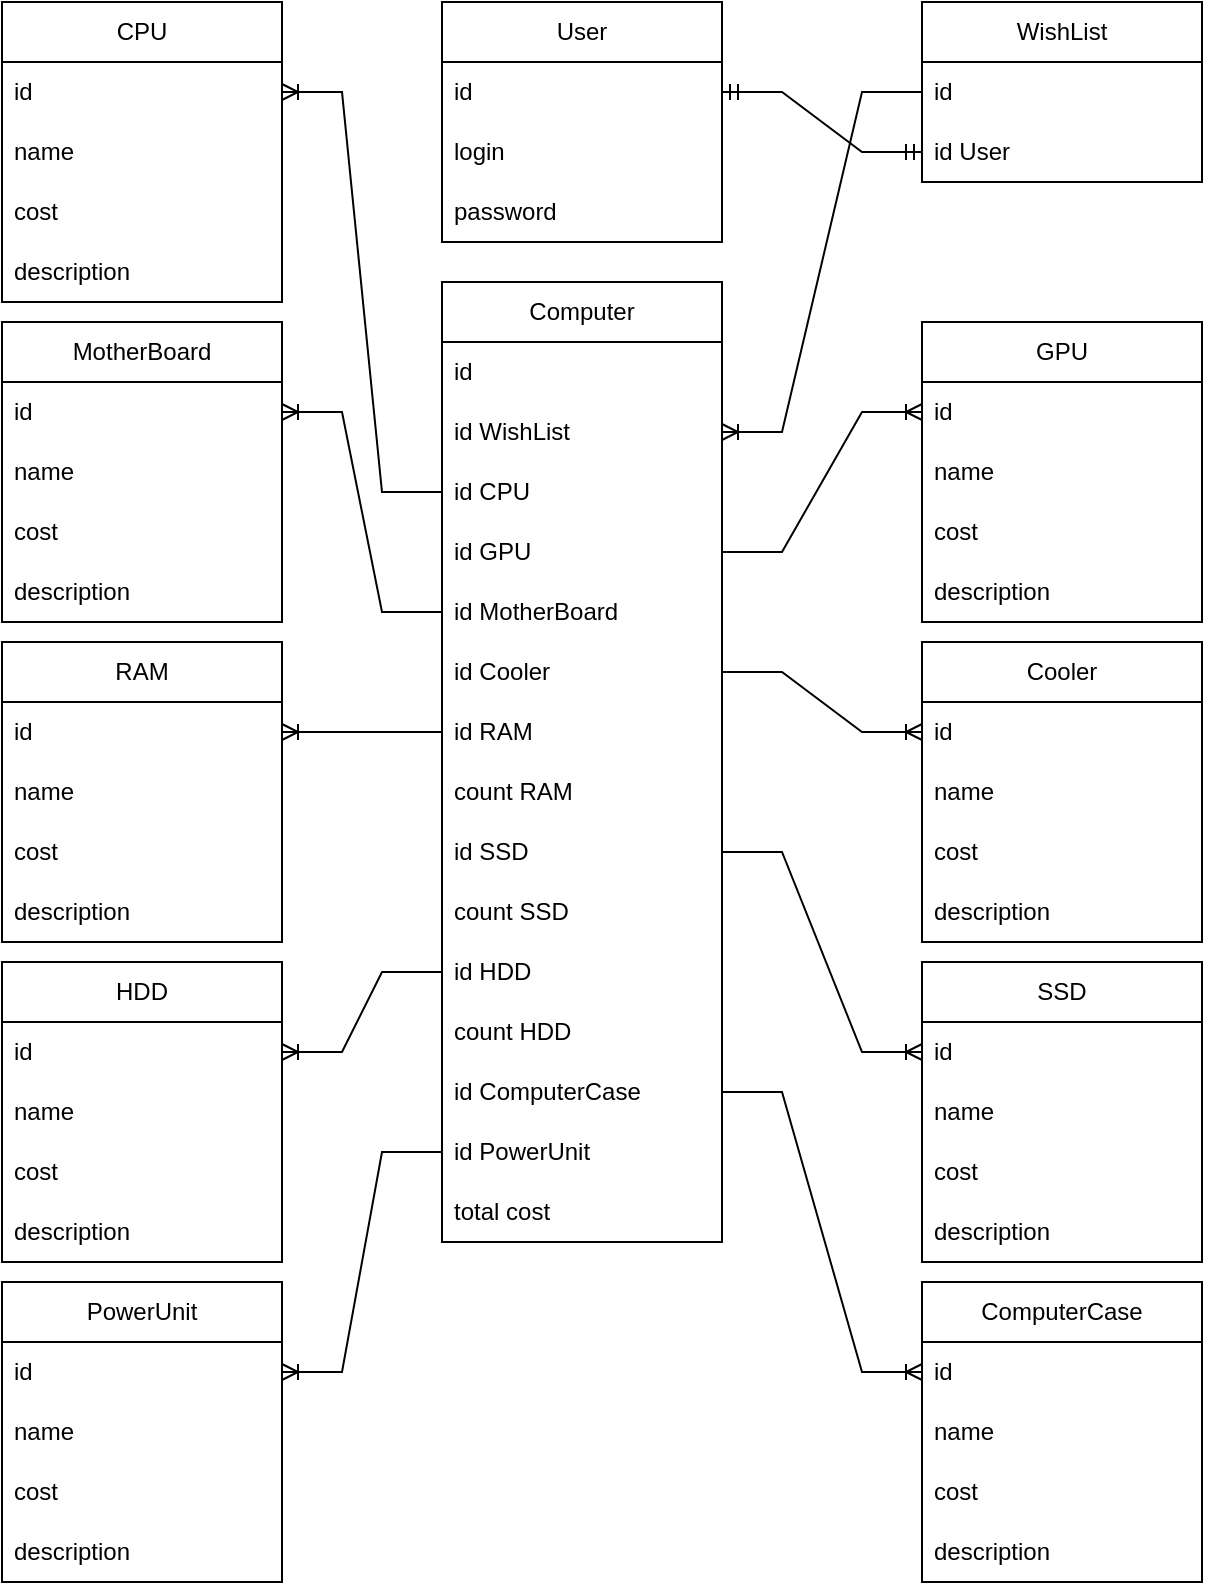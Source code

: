 <mxfile version="24.2.5" type="device">
  <diagram name="Страница — 1" id="-tp5H2FKWaa0_Aq9oZgx">
    <mxGraphModel dx="1807" dy="870" grid="1" gridSize="10" guides="1" tooltips="1" connect="1" arrows="1" fold="1" page="1" pageScale="1" pageWidth="1654" pageHeight="2336" math="0" shadow="0">
      <root>
        <mxCell id="0" />
        <mxCell id="1" parent="0" />
        <mxCell id="7kNbhL2jCv7X5t1eNg-8-2" value="Computer" style="swimlane;fontStyle=0;childLayout=stackLayout;horizontal=1;startSize=30;horizontalStack=0;resizeParent=1;resizeParentMax=0;resizeLast=0;collapsible=1;marginBottom=0;whiteSpace=wrap;html=1;" parent="1" vertex="1">
          <mxGeometry x="550" y="330" width="140" height="480" as="geometry">
            <mxRectangle x="550" y="140" width="90" height="30" as="alternateBounds" />
          </mxGeometry>
        </mxCell>
        <mxCell id="7kNbhL2jCv7X5t1eNg-8-3" value="id" style="text;strokeColor=none;fillColor=none;align=left;verticalAlign=middle;spacingLeft=4;spacingRight=4;overflow=hidden;points=[[0,0.5],[1,0.5]];portConstraint=eastwest;rotatable=0;whiteSpace=wrap;html=1;" parent="7kNbhL2jCv7X5t1eNg-8-2" vertex="1">
          <mxGeometry y="30" width="140" height="30" as="geometry" />
        </mxCell>
        <mxCell id="bo8i3diJs476-VeAIafT-1" value="id WishList" style="text;strokeColor=none;fillColor=none;align=left;verticalAlign=middle;spacingLeft=4;spacingRight=4;overflow=hidden;points=[[0,0.5],[1,0.5]];portConstraint=eastwest;rotatable=0;whiteSpace=wrap;html=1;" vertex="1" parent="7kNbhL2jCv7X5t1eNg-8-2">
          <mxGeometry y="60" width="140" height="30" as="geometry" />
        </mxCell>
        <mxCell id="7kNbhL2jCv7X5t1eNg-8-65" value="id CPU" style="text;strokeColor=none;fillColor=none;align=left;verticalAlign=middle;spacingLeft=4;spacingRight=4;overflow=hidden;points=[[0,0.5],[1,0.5]];portConstraint=eastwest;rotatable=0;whiteSpace=wrap;html=1;" parent="7kNbhL2jCv7X5t1eNg-8-2" vertex="1">
          <mxGeometry y="90" width="140" height="30" as="geometry" />
        </mxCell>
        <mxCell id="7kNbhL2jCv7X5t1eNg-8-4" value="id GPU" style="text;strokeColor=none;fillColor=none;align=left;verticalAlign=middle;spacingLeft=4;spacingRight=4;overflow=hidden;points=[[0,0.5],[1,0.5]];portConstraint=eastwest;rotatable=0;whiteSpace=wrap;html=1;" parent="7kNbhL2jCv7X5t1eNg-8-2" vertex="1">
          <mxGeometry y="120" width="140" height="30" as="geometry" />
        </mxCell>
        <mxCell id="7kNbhL2jCv7X5t1eNg-8-5" value="id MotherBoard" style="text;strokeColor=none;fillColor=none;align=left;verticalAlign=middle;spacingLeft=4;spacingRight=4;overflow=hidden;points=[[0,0.5],[1,0.5]];portConstraint=eastwest;rotatable=0;whiteSpace=wrap;html=1;" parent="7kNbhL2jCv7X5t1eNg-8-2" vertex="1">
          <mxGeometry y="150" width="140" height="30" as="geometry" />
        </mxCell>
        <mxCell id="7kNbhL2jCv7X5t1eNg-8-55" value="id Cooler" style="text;strokeColor=none;fillColor=none;align=left;verticalAlign=middle;spacingLeft=4;spacingRight=4;overflow=hidden;points=[[0,0.5],[1,0.5]];portConstraint=eastwest;rotatable=0;whiteSpace=wrap;html=1;" parent="7kNbhL2jCv7X5t1eNg-8-2" vertex="1">
          <mxGeometry y="180" width="140" height="30" as="geometry" />
        </mxCell>
        <mxCell id="7kNbhL2jCv7X5t1eNg-8-56" value="id RAM" style="text;strokeColor=none;fillColor=none;align=left;verticalAlign=middle;spacingLeft=4;spacingRight=4;overflow=hidden;points=[[0,0.5],[1,0.5]];portConstraint=eastwest;rotatable=0;whiteSpace=wrap;html=1;" parent="7kNbhL2jCv7X5t1eNg-8-2" vertex="1">
          <mxGeometry y="210" width="140" height="30" as="geometry" />
        </mxCell>
        <mxCell id="7kNbhL2jCv7X5t1eNg-8-79" value="count RAM" style="text;strokeColor=none;fillColor=none;align=left;verticalAlign=middle;spacingLeft=4;spacingRight=4;overflow=hidden;points=[[0,0.5],[1,0.5]];portConstraint=eastwest;rotatable=0;whiteSpace=wrap;html=1;" parent="7kNbhL2jCv7X5t1eNg-8-2" vertex="1">
          <mxGeometry y="240" width="140" height="30" as="geometry" />
        </mxCell>
        <mxCell id="7kNbhL2jCv7X5t1eNg-8-57" value="id SSD" style="text;strokeColor=none;fillColor=none;align=left;verticalAlign=middle;spacingLeft=4;spacingRight=4;overflow=hidden;points=[[0,0.5],[1,0.5]];portConstraint=eastwest;rotatable=0;whiteSpace=wrap;html=1;" parent="7kNbhL2jCv7X5t1eNg-8-2" vertex="1">
          <mxGeometry y="270" width="140" height="30" as="geometry" />
        </mxCell>
        <mxCell id="7kNbhL2jCv7X5t1eNg-8-80" value="count SSD" style="text;strokeColor=none;fillColor=none;align=left;verticalAlign=middle;spacingLeft=4;spacingRight=4;overflow=hidden;points=[[0,0.5],[1,0.5]];portConstraint=eastwest;rotatable=0;whiteSpace=wrap;html=1;" parent="7kNbhL2jCv7X5t1eNg-8-2" vertex="1">
          <mxGeometry y="300" width="140" height="30" as="geometry" />
        </mxCell>
        <mxCell id="7kNbhL2jCv7X5t1eNg-8-58" value="id HDD" style="text;strokeColor=none;fillColor=none;align=left;verticalAlign=middle;spacingLeft=4;spacingRight=4;overflow=hidden;points=[[0,0.5],[1,0.5]];portConstraint=eastwest;rotatable=0;whiteSpace=wrap;html=1;" parent="7kNbhL2jCv7X5t1eNg-8-2" vertex="1">
          <mxGeometry y="330" width="140" height="30" as="geometry" />
        </mxCell>
        <mxCell id="7kNbhL2jCv7X5t1eNg-8-81" value="count HDD" style="text;strokeColor=none;fillColor=none;align=left;verticalAlign=middle;spacingLeft=4;spacingRight=4;overflow=hidden;points=[[0,0.5],[1,0.5]];portConstraint=eastwest;rotatable=0;whiteSpace=wrap;html=1;" parent="7kNbhL2jCv7X5t1eNg-8-2" vertex="1">
          <mxGeometry y="360" width="140" height="30" as="geometry" />
        </mxCell>
        <mxCell id="7kNbhL2jCv7X5t1eNg-8-59" value="id ComputerCase" style="text;strokeColor=none;fillColor=none;align=left;verticalAlign=middle;spacingLeft=4;spacingRight=4;overflow=hidden;points=[[0,0.5],[1,0.5]];portConstraint=eastwest;rotatable=0;whiteSpace=wrap;html=1;" parent="7kNbhL2jCv7X5t1eNg-8-2" vertex="1">
          <mxGeometry y="390" width="140" height="30" as="geometry" />
        </mxCell>
        <mxCell id="7kNbhL2jCv7X5t1eNg-8-60" value="id PowerUnit" style="text;strokeColor=none;fillColor=none;align=left;verticalAlign=middle;spacingLeft=4;spacingRight=4;overflow=hidden;points=[[0,0.5],[1,0.5]];portConstraint=eastwest;rotatable=0;whiteSpace=wrap;html=1;" parent="7kNbhL2jCv7X5t1eNg-8-2" vertex="1">
          <mxGeometry y="420" width="140" height="30" as="geometry" />
        </mxCell>
        <mxCell id="7kNbhL2jCv7X5t1eNg-8-61" value="total cost" style="text;strokeColor=none;fillColor=none;align=left;verticalAlign=middle;spacingLeft=4;spacingRight=4;overflow=hidden;points=[[0,0.5],[1,0.5]];portConstraint=eastwest;rotatable=0;whiteSpace=wrap;html=1;" parent="7kNbhL2jCv7X5t1eNg-8-2" vertex="1">
          <mxGeometry y="450" width="140" height="30" as="geometry" />
        </mxCell>
        <mxCell id="7kNbhL2jCv7X5t1eNg-8-6" value="CPU" style="swimlane;fontStyle=0;childLayout=stackLayout;horizontal=1;startSize=30;horizontalStack=0;resizeParent=1;resizeParentMax=0;resizeLast=0;collapsible=1;marginBottom=0;whiteSpace=wrap;html=1;" parent="1" vertex="1">
          <mxGeometry x="330" y="190" width="140" height="150" as="geometry" />
        </mxCell>
        <mxCell id="7kNbhL2jCv7X5t1eNg-8-7" value="id" style="text;strokeColor=none;fillColor=none;align=left;verticalAlign=middle;spacingLeft=4;spacingRight=4;overflow=hidden;points=[[0,0.5],[1,0.5]];portConstraint=eastwest;rotatable=0;whiteSpace=wrap;html=1;" parent="7kNbhL2jCv7X5t1eNg-8-6" vertex="1">
          <mxGeometry y="30" width="140" height="30" as="geometry" />
        </mxCell>
        <mxCell id="7kNbhL2jCv7X5t1eNg-8-8" value="name" style="text;strokeColor=none;fillColor=none;align=left;verticalAlign=middle;spacingLeft=4;spacingRight=4;overflow=hidden;points=[[0,0.5],[1,0.5]];portConstraint=eastwest;rotatable=0;whiteSpace=wrap;html=1;" parent="7kNbhL2jCv7X5t1eNg-8-6" vertex="1">
          <mxGeometry y="60" width="140" height="30" as="geometry" />
        </mxCell>
        <mxCell id="7kNbhL2jCv7X5t1eNg-8-9" value="cost" style="text;strokeColor=none;fillColor=none;align=left;verticalAlign=middle;spacingLeft=4;spacingRight=4;overflow=hidden;points=[[0,0.5],[1,0.5]];portConstraint=eastwest;rotatable=0;whiteSpace=wrap;html=1;" parent="7kNbhL2jCv7X5t1eNg-8-6" vertex="1">
          <mxGeometry y="90" width="140" height="30" as="geometry" />
        </mxCell>
        <mxCell id="7kNbhL2jCv7X5t1eNg-8-82" value="description" style="text;strokeColor=none;fillColor=none;align=left;verticalAlign=middle;spacingLeft=4;spacingRight=4;overflow=hidden;points=[[0,0.5],[1,0.5]];portConstraint=eastwest;rotatable=0;whiteSpace=wrap;html=1;" parent="7kNbhL2jCv7X5t1eNg-8-6" vertex="1">
          <mxGeometry y="120" width="140" height="30" as="geometry" />
        </mxCell>
        <mxCell id="7kNbhL2jCv7X5t1eNg-8-10" value="GPU" style="swimlane;fontStyle=0;childLayout=stackLayout;horizontal=1;startSize=30;horizontalStack=0;resizeParent=1;resizeParentMax=0;resizeLast=0;collapsible=1;marginBottom=0;whiteSpace=wrap;html=1;" parent="1" vertex="1">
          <mxGeometry x="790" y="350" width="140" height="150" as="geometry" />
        </mxCell>
        <mxCell id="7kNbhL2jCv7X5t1eNg-8-11" value="id" style="text;strokeColor=none;fillColor=none;align=left;verticalAlign=middle;spacingLeft=4;spacingRight=4;overflow=hidden;points=[[0,0.5],[1,0.5]];portConstraint=eastwest;rotatable=0;whiteSpace=wrap;html=1;" parent="7kNbhL2jCv7X5t1eNg-8-10" vertex="1">
          <mxGeometry y="30" width="140" height="30" as="geometry" />
        </mxCell>
        <mxCell id="7kNbhL2jCv7X5t1eNg-8-12" value="name" style="text;strokeColor=none;fillColor=none;align=left;verticalAlign=middle;spacingLeft=4;spacingRight=4;overflow=hidden;points=[[0,0.5],[1,0.5]];portConstraint=eastwest;rotatable=0;whiteSpace=wrap;html=1;" parent="7kNbhL2jCv7X5t1eNg-8-10" vertex="1">
          <mxGeometry y="60" width="140" height="30" as="geometry" />
        </mxCell>
        <mxCell id="7kNbhL2jCv7X5t1eNg-8-13" value="cost" style="text;strokeColor=none;fillColor=none;align=left;verticalAlign=middle;spacingLeft=4;spacingRight=4;overflow=hidden;points=[[0,0.5],[1,0.5]];portConstraint=eastwest;rotatable=0;whiteSpace=wrap;html=1;" parent="7kNbhL2jCv7X5t1eNg-8-10" vertex="1">
          <mxGeometry y="90" width="140" height="30" as="geometry" />
        </mxCell>
        <mxCell id="7kNbhL2jCv7X5t1eNg-8-94" value="description" style="text;strokeColor=none;fillColor=none;align=left;verticalAlign=middle;spacingLeft=4;spacingRight=4;overflow=hidden;points=[[0,0.5],[1,0.5]];portConstraint=eastwest;rotatable=0;whiteSpace=wrap;html=1;" parent="7kNbhL2jCv7X5t1eNg-8-10" vertex="1">
          <mxGeometry y="120" width="140" height="30" as="geometry" />
        </mxCell>
        <mxCell id="7kNbhL2jCv7X5t1eNg-8-14" value="MotherBoard" style="swimlane;fontStyle=0;childLayout=stackLayout;horizontal=1;startSize=30;horizontalStack=0;resizeParent=1;resizeParentMax=0;resizeLast=0;collapsible=1;marginBottom=0;whiteSpace=wrap;html=1;" parent="1" vertex="1">
          <mxGeometry x="330" y="350" width="140" height="150" as="geometry" />
        </mxCell>
        <mxCell id="7kNbhL2jCv7X5t1eNg-8-15" value="id" style="text;strokeColor=none;fillColor=none;align=left;verticalAlign=middle;spacingLeft=4;spacingRight=4;overflow=hidden;points=[[0,0.5],[1,0.5]];portConstraint=eastwest;rotatable=0;whiteSpace=wrap;html=1;" parent="7kNbhL2jCv7X5t1eNg-8-14" vertex="1">
          <mxGeometry y="30" width="140" height="30" as="geometry" />
        </mxCell>
        <mxCell id="7kNbhL2jCv7X5t1eNg-8-16" value="name" style="text;strokeColor=none;fillColor=none;align=left;verticalAlign=middle;spacingLeft=4;spacingRight=4;overflow=hidden;points=[[0,0.5],[1,0.5]];portConstraint=eastwest;rotatable=0;whiteSpace=wrap;html=1;" parent="7kNbhL2jCv7X5t1eNg-8-14" vertex="1">
          <mxGeometry y="60" width="140" height="30" as="geometry" />
        </mxCell>
        <mxCell id="7kNbhL2jCv7X5t1eNg-8-17" value="cost" style="text;strokeColor=none;fillColor=none;align=left;verticalAlign=middle;spacingLeft=4;spacingRight=4;overflow=hidden;points=[[0,0.5],[1,0.5]];portConstraint=eastwest;rotatable=0;whiteSpace=wrap;html=1;" parent="7kNbhL2jCv7X5t1eNg-8-14" vertex="1">
          <mxGeometry y="90" width="140" height="30" as="geometry" />
        </mxCell>
        <mxCell id="7kNbhL2jCv7X5t1eNg-8-83" value="description" style="text;strokeColor=none;fillColor=none;align=left;verticalAlign=middle;spacingLeft=4;spacingRight=4;overflow=hidden;points=[[0,0.5],[1,0.5]];portConstraint=eastwest;rotatable=0;whiteSpace=wrap;html=1;" parent="7kNbhL2jCv7X5t1eNg-8-14" vertex="1">
          <mxGeometry y="120" width="140" height="30" as="geometry" />
        </mxCell>
        <mxCell id="7kNbhL2jCv7X5t1eNg-8-18" value="Cooler" style="swimlane;fontStyle=0;childLayout=stackLayout;horizontal=1;startSize=30;horizontalStack=0;resizeParent=1;resizeParentMax=0;resizeLast=0;collapsible=1;marginBottom=0;whiteSpace=wrap;html=1;" parent="1" vertex="1">
          <mxGeometry x="790" y="510" width="140" height="150" as="geometry" />
        </mxCell>
        <mxCell id="7kNbhL2jCv7X5t1eNg-8-19" value="id" style="text;strokeColor=none;fillColor=none;align=left;verticalAlign=middle;spacingLeft=4;spacingRight=4;overflow=hidden;points=[[0,0.5],[1,0.5]];portConstraint=eastwest;rotatable=0;whiteSpace=wrap;html=1;" parent="7kNbhL2jCv7X5t1eNg-8-18" vertex="1">
          <mxGeometry y="30" width="140" height="30" as="geometry" />
        </mxCell>
        <mxCell id="7kNbhL2jCv7X5t1eNg-8-20" value="name" style="text;strokeColor=none;fillColor=none;align=left;verticalAlign=middle;spacingLeft=4;spacingRight=4;overflow=hidden;points=[[0,0.5],[1,0.5]];portConstraint=eastwest;rotatable=0;whiteSpace=wrap;html=1;" parent="7kNbhL2jCv7X5t1eNg-8-18" vertex="1">
          <mxGeometry y="60" width="140" height="30" as="geometry" />
        </mxCell>
        <mxCell id="7kNbhL2jCv7X5t1eNg-8-21" value="cost" style="text;strokeColor=none;fillColor=none;align=left;verticalAlign=middle;spacingLeft=4;spacingRight=4;overflow=hidden;points=[[0,0.5],[1,0.5]];portConstraint=eastwest;rotatable=0;whiteSpace=wrap;html=1;" parent="7kNbhL2jCv7X5t1eNg-8-18" vertex="1">
          <mxGeometry y="90" width="140" height="30" as="geometry" />
        </mxCell>
        <mxCell id="7kNbhL2jCv7X5t1eNg-8-92" value="description" style="text;strokeColor=none;fillColor=none;align=left;verticalAlign=middle;spacingLeft=4;spacingRight=4;overflow=hidden;points=[[0,0.5],[1,0.5]];portConstraint=eastwest;rotatable=0;whiteSpace=wrap;html=1;" parent="7kNbhL2jCv7X5t1eNg-8-18" vertex="1">
          <mxGeometry y="120" width="140" height="30" as="geometry" />
        </mxCell>
        <mxCell id="7kNbhL2jCv7X5t1eNg-8-22" value="RAM" style="swimlane;fontStyle=0;childLayout=stackLayout;horizontal=1;startSize=30;horizontalStack=0;resizeParent=1;resizeParentMax=0;resizeLast=0;collapsible=1;marginBottom=0;whiteSpace=wrap;html=1;" parent="1" vertex="1">
          <mxGeometry x="330" y="510" width="140" height="150" as="geometry" />
        </mxCell>
        <mxCell id="7kNbhL2jCv7X5t1eNg-8-23" value="id" style="text;strokeColor=none;fillColor=none;align=left;verticalAlign=middle;spacingLeft=4;spacingRight=4;overflow=hidden;points=[[0,0.5],[1,0.5]];portConstraint=eastwest;rotatable=0;whiteSpace=wrap;html=1;" parent="7kNbhL2jCv7X5t1eNg-8-22" vertex="1">
          <mxGeometry y="30" width="140" height="30" as="geometry" />
        </mxCell>
        <mxCell id="7kNbhL2jCv7X5t1eNg-8-24" value="name" style="text;strokeColor=none;fillColor=none;align=left;verticalAlign=middle;spacingLeft=4;spacingRight=4;overflow=hidden;points=[[0,0.5],[1,0.5]];portConstraint=eastwest;rotatable=0;whiteSpace=wrap;html=1;" parent="7kNbhL2jCv7X5t1eNg-8-22" vertex="1">
          <mxGeometry y="60" width="140" height="30" as="geometry" />
        </mxCell>
        <mxCell id="7kNbhL2jCv7X5t1eNg-8-25" value="cost" style="text;strokeColor=none;fillColor=none;align=left;verticalAlign=middle;spacingLeft=4;spacingRight=4;overflow=hidden;points=[[0,0.5],[1,0.5]];portConstraint=eastwest;rotatable=0;whiteSpace=wrap;html=1;" parent="7kNbhL2jCv7X5t1eNg-8-22" vertex="1">
          <mxGeometry y="90" width="140" height="30" as="geometry" />
        </mxCell>
        <mxCell id="7kNbhL2jCv7X5t1eNg-8-84" value="description" style="text;strokeColor=none;fillColor=none;align=left;verticalAlign=middle;spacingLeft=4;spacingRight=4;overflow=hidden;points=[[0,0.5],[1,0.5]];portConstraint=eastwest;rotatable=0;whiteSpace=wrap;html=1;" parent="7kNbhL2jCv7X5t1eNg-8-22" vertex="1">
          <mxGeometry y="120" width="140" height="30" as="geometry" />
        </mxCell>
        <mxCell id="7kNbhL2jCv7X5t1eNg-8-26" value="SSD" style="swimlane;fontStyle=0;childLayout=stackLayout;horizontal=1;startSize=30;horizontalStack=0;resizeParent=1;resizeParentMax=0;resizeLast=0;collapsible=1;marginBottom=0;whiteSpace=wrap;html=1;" parent="1" vertex="1">
          <mxGeometry x="790" y="670" width="140" height="150" as="geometry" />
        </mxCell>
        <mxCell id="7kNbhL2jCv7X5t1eNg-8-27" value="id" style="text;strokeColor=none;fillColor=none;align=left;verticalAlign=middle;spacingLeft=4;spacingRight=4;overflow=hidden;points=[[0,0.5],[1,0.5]];portConstraint=eastwest;rotatable=0;whiteSpace=wrap;html=1;" parent="7kNbhL2jCv7X5t1eNg-8-26" vertex="1">
          <mxGeometry y="30" width="140" height="30" as="geometry" />
        </mxCell>
        <mxCell id="7kNbhL2jCv7X5t1eNg-8-28" value="name" style="text;strokeColor=none;fillColor=none;align=left;verticalAlign=middle;spacingLeft=4;spacingRight=4;overflow=hidden;points=[[0,0.5],[1,0.5]];portConstraint=eastwest;rotatable=0;whiteSpace=wrap;html=1;" parent="7kNbhL2jCv7X5t1eNg-8-26" vertex="1">
          <mxGeometry y="60" width="140" height="30" as="geometry" />
        </mxCell>
        <mxCell id="7kNbhL2jCv7X5t1eNg-8-29" value="cost" style="text;strokeColor=none;fillColor=none;align=left;verticalAlign=middle;spacingLeft=4;spacingRight=4;overflow=hidden;points=[[0,0.5],[1,0.5]];portConstraint=eastwest;rotatable=0;whiteSpace=wrap;html=1;" parent="7kNbhL2jCv7X5t1eNg-8-26" vertex="1">
          <mxGeometry y="90" width="140" height="30" as="geometry" />
        </mxCell>
        <mxCell id="7kNbhL2jCv7X5t1eNg-8-91" value="description" style="text;strokeColor=none;fillColor=none;align=left;verticalAlign=middle;spacingLeft=4;spacingRight=4;overflow=hidden;points=[[0,0.5],[1,0.5]];portConstraint=eastwest;rotatable=0;whiteSpace=wrap;html=1;" parent="7kNbhL2jCv7X5t1eNg-8-26" vertex="1">
          <mxGeometry y="120" width="140" height="30" as="geometry" />
        </mxCell>
        <mxCell id="7kNbhL2jCv7X5t1eNg-8-30" value="HDD" style="swimlane;fontStyle=0;childLayout=stackLayout;horizontal=1;startSize=30;horizontalStack=0;resizeParent=1;resizeParentMax=0;resizeLast=0;collapsible=1;marginBottom=0;whiteSpace=wrap;html=1;" parent="1" vertex="1">
          <mxGeometry x="330" y="670" width="140" height="150" as="geometry" />
        </mxCell>
        <mxCell id="7kNbhL2jCv7X5t1eNg-8-31" value="id" style="text;strokeColor=none;fillColor=none;align=left;verticalAlign=middle;spacingLeft=4;spacingRight=4;overflow=hidden;points=[[0,0.5],[1,0.5]];portConstraint=eastwest;rotatable=0;whiteSpace=wrap;html=1;" parent="7kNbhL2jCv7X5t1eNg-8-30" vertex="1">
          <mxGeometry y="30" width="140" height="30" as="geometry" />
        </mxCell>
        <mxCell id="7kNbhL2jCv7X5t1eNg-8-32" value="name" style="text;strokeColor=none;fillColor=none;align=left;verticalAlign=middle;spacingLeft=4;spacingRight=4;overflow=hidden;points=[[0,0.5],[1,0.5]];portConstraint=eastwest;rotatable=0;whiteSpace=wrap;html=1;" parent="7kNbhL2jCv7X5t1eNg-8-30" vertex="1">
          <mxGeometry y="60" width="140" height="30" as="geometry" />
        </mxCell>
        <mxCell id="7kNbhL2jCv7X5t1eNg-8-33" value="cost" style="text;strokeColor=none;fillColor=none;align=left;verticalAlign=middle;spacingLeft=4;spacingRight=4;overflow=hidden;points=[[0,0.5],[1,0.5]];portConstraint=eastwest;rotatable=0;whiteSpace=wrap;html=1;" parent="7kNbhL2jCv7X5t1eNg-8-30" vertex="1">
          <mxGeometry y="90" width="140" height="30" as="geometry" />
        </mxCell>
        <mxCell id="7kNbhL2jCv7X5t1eNg-8-85" value="description" style="text;strokeColor=none;fillColor=none;align=left;verticalAlign=middle;spacingLeft=4;spacingRight=4;overflow=hidden;points=[[0,0.5],[1,0.5]];portConstraint=eastwest;rotatable=0;whiteSpace=wrap;html=1;" parent="7kNbhL2jCv7X5t1eNg-8-30" vertex="1">
          <mxGeometry y="120" width="140" height="30" as="geometry" />
        </mxCell>
        <mxCell id="7kNbhL2jCv7X5t1eNg-8-34" value="ComputerCase" style="swimlane;fontStyle=0;childLayout=stackLayout;horizontal=1;startSize=30;horizontalStack=0;resizeParent=1;resizeParentMax=0;resizeLast=0;collapsible=1;marginBottom=0;whiteSpace=wrap;html=1;" parent="1" vertex="1">
          <mxGeometry x="790" y="830" width="140" height="150" as="geometry" />
        </mxCell>
        <mxCell id="7kNbhL2jCv7X5t1eNg-8-35" value="id" style="text;strokeColor=none;fillColor=none;align=left;verticalAlign=middle;spacingLeft=4;spacingRight=4;overflow=hidden;points=[[0,0.5],[1,0.5]];portConstraint=eastwest;rotatable=0;whiteSpace=wrap;html=1;" parent="7kNbhL2jCv7X5t1eNg-8-34" vertex="1">
          <mxGeometry y="30" width="140" height="30" as="geometry" />
        </mxCell>
        <mxCell id="7kNbhL2jCv7X5t1eNg-8-36" value="name" style="text;strokeColor=none;fillColor=none;align=left;verticalAlign=middle;spacingLeft=4;spacingRight=4;overflow=hidden;points=[[0,0.5],[1,0.5]];portConstraint=eastwest;rotatable=0;whiteSpace=wrap;html=1;" parent="7kNbhL2jCv7X5t1eNg-8-34" vertex="1">
          <mxGeometry y="60" width="140" height="30" as="geometry" />
        </mxCell>
        <mxCell id="7kNbhL2jCv7X5t1eNg-8-37" value="cost" style="text;strokeColor=none;fillColor=none;align=left;verticalAlign=middle;spacingLeft=4;spacingRight=4;overflow=hidden;points=[[0,0.5],[1,0.5]];portConstraint=eastwest;rotatable=0;whiteSpace=wrap;html=1;" parent="7kNbhL2jCv7X5t1eNg-8-34" vertex="1">
          <mxGeometry y="90" width="140" height="30" as="geometry" />
        </mxCell>
        <mxCell id="7kNbhL2jCv7X5t1eNg-8-93" value="description" style="text;strokeColor=none;fillColor=none;align=left;verticalAlign=middle;spacingLeft=4;spacingRight=4;overflow=hidden;points=[[0,0.5],[1,0.5]];portConstraint=eastwest;rotatable=0;whiteSpace=wrap;html=1;" parent="7kNbhL2jCv7X5t1eNg-8-34" vertex="1">
          <mxGeometry y="120" width="140" height="30" as="geometry" />
        </mxCell>
        <mxCell id="7kNbhL2jCv7X5t1eNg-8-38" value="PowerUnit" style="swimlane;fontStyle=0;childLayout=stackLayout;horizontal=1;startSize=30;horizontalStack=0;resizeParent=1;resizeParentMax=0;resizeLast=0;collapsible=1;marginBottom=0;whiteSpace=wrap;html=1;" parent="1" vertex="1">
          <mxGeometry x="330" y="830" width="140" height="150" as="geometry" />
        </mxCell>
        <mxCell id="7kNbhL2jCv7X5t1eNg-8-39" value="id" style="text;strokeColor=none;fillColor=none;align=left;verticalAlign=middle;spacingLeft=4;spacingRight=4;overflow=hidden;points=[[0,0.5],[1,0.5]];portConstraint=eastwest;rotatable=0;whiteSpace=wrap;html=1;" parent="7kNbhL2jCv7X5t1eNg-8-38" vertex="1">
          <mxGeometry y="30" width="140" height="30" as="geometry" />
        </mxCell>
        <mxCell id="7kNbhL2jCv7X5t1eNg-8-40" value="name" style="text;strokeColor=none;fillColor=none;align=left;verticalAlign=middle;spacingLeft=4;spacingRight=4;overflow=hidden;points=[[0,0.5],[1,0.5]];portConstraint=eastwest;rotatable=0;whiteSpace=wrap;html=1;" parent="7kNbhL2jCv7X5t1eNg-8-38" vertex="1">
          <mxGeometry y="60" width="140" height="30" as="geometry" />
        </mxCell>
        <mxCell id="7kNbhL2jCv7X5t1eNg-8-41" value="cost" style="text;strokeColor=none;fillColor=none;align=left;verticalAlign=middle;spacingLeft=4;spacingRight=4;overflow=hidden;points=[[0,0.5],[1,0.5]];portConstraint=eastwest;rotatable=0;whiteSpace=wrap;html=1;" parent="7kNbhL2jCv7X5t1eNg-8-38" vertex="1">
          <mxGeometry y="90" width="140" height="30" as="geometry" />
        </mxCell>
        <mxCell id="7kNbhL2jCv7X5t1eNg-8-90" value="description" style="text;strokeColor=none;fillColor=none;align=left;verticalAlign=middle;spacingLeft=4;spacingRight=4;overflow=hidden;points=[[0,0.5],[1,0.5]];portConstraint=eastwest;rotatable=0;whiteSpace=wrap;html=1;" parent="7kNbhL2jCv7X5t1eNg-8-38" vertex="1">
          <mxGeometry y="120" width="140" height="30" as="geometry" />
        </mxCell>
        <mxCell id="7kNbhL2jCv7X5t1eNg-8-42" value="User" style="swimlane;fontStyle=0;childLayout=stackLayout;horizontal=1;startSize=30;horizontalStack=0;resizeParent=1;resizeParentMax=0;resizeLast=0;collapsible=1;marginBottom=0;whiteSpace=wrap;html=1;" parent="1" vertex="1">
          <mxGeometry x="550" y="190" width="140" height="120" as="geometry" />
        </mxCell>
        <mxCell id="7kNbhL2jCv7X5t1eNg-8-43" value="id" style="text;strokeColor=none;fillColor=none;align=left;verticalAlign=middle;spacingLeft=4;spacingRight=4;overflow=hidden;points=[[0,0.5],[1,0.5]];portConstraint=eastwest;rotatable=0;whiteSpace=wrap;html=1;" parent="7kNbhL2jCv7X5t1eNg-8-42" vertex="1">
          <mxGeometry y="30" width="140" height="30" as="geometry" />
        </mxCell>
        <mxCell id="7kNbhL2jCv7X5t1eNg-8-44" value="login" style="text;strokeColor=none;fillColor=none;align=left;verticalAlign=middle;spacingLeft=4;spacingRight=4;overflow=hidden;points=[[0,0.5],[1,0.5]];portConstraint=eastwest;rotatable=0;whiteSpace=wrap;html=1;" parent="7kNbhL2jCv7X5t1eNg-8-42" vertex="1">
          <mxGeometry y="60" width="140" height="30" as="geometry" />
        </mxCell>
        <mxCell id="7kNbhL2jCv7X5t1eNg-8-45" value="password" style="text;strokeColor=none;fillColor=none;align=left;verticalAlign=middle;spacingLeft=4;spacingRight=4;overflow=hidden;points=[[0,0.5],[1,0.5]];portConstraint=eastwest;rotatable=0;whiteSpace=wrap;html=1;" parent="7kNbhL2jCv7X5t1eNg-8-42" vertex="1">
          <mxGeometry y="90" width="140" height="30" as="geometry" />
        </mxCell>
        <mxCell id="7kNbhL2jCv7X5t1eNg-8-47" value="WishList" style="swimlane;fontStyle=0;childLayout=stackLayout;horizontal=1;startSize=30;horizontalStack=0;resizeParent=1;resizeParentMax=0;resizeLast=0;collapsible=1;marginBottom=0;whiteSpace=wrap;html=1;" parent="1" vertex="1">
          <mxGeometry x="790" y="190" width="140" height="90" as="geometry" />
        </mxCell>
        <mxCell id="7kNbhL2jCv7X5t1eNg-8-48" value="id" style="text;strokeColor=none;fillColor=none;align=left;verticalAlign=middle;spacingLeft=4;spacingRight=4;overflow=hidden;points=[[0,0.5],[1,0.5]];portConstraint=eastwest;rotatable=0;whiteSpace=wrap;html=1;" parent="7kNbhL2jCv7X5t1eNg-8-47" vertex="1">
          <mxGeometry y="30" width="140" height="30" as="geometry" />
        </mxCell>
        <mxCell id="7kNbhL2jCv7X5t1eNg-8-49" value="id User" style="text;strokeColor=none;fillColor=none;align=left;verticalAlign=middle;spacingLeft=4;spacingRight=4;overflow=hidden;points=[[0,0.5],[1,0.5]];portConstraint=eastwest;rotatable=0;whiteSpace=wrap;html=1;" parent="7kNbhL2jCv7X5t1eNg-8-47" vertex="1">
          <mxGeometry y="60" width="140" height="30" as="geometry" />
        </mxCell>
        <mxCell id="7kNbhL2jCv7X5t1eNg-8-67" value="" style="edgeStyle=entityRelationEdgeStyle;fontSize=12;html=1;endArrow=ERoneToMany;rounded=0;exitX=0;exitY=0.5;exitDx=0;exitDy=0;entryX=1;entryY=0.5;entryDx=0;entryDy=0;" parent="1" source="7kNbhL2jCv7X5t1eNg-8-65" target="7kNbhL2jCv7X5t1eNg-8-7" edge="1">
          <mxGeometry width="100" height="100" relative="1" as="geometry">
            <mxPoint x="450" y="500" as="sourcePoint" />
            <mxPoint x="550" y="400" as="targetPoint" />
          </mxGeometry>
        </mxCell>
        <mxCell id="7kNbhL2jCv7X5t1eNg-8-68" value="" style="edgeStyle=entityRelationEdgeStyle;fontSize=12;html=1;endArrow=ERoneToMany;rounded=0;exitX=1;exitY=0.5;exitDx=0;exitDy=0;entryX=0;entryY=0.5;entryDx=0;entryDy=0;" parent="1" source="7kNbhL2jCv7X5t1eNg-8-4" target="7kNbhL2jCv7X5t1eNg-8-11" edge="1">
          <mxGeometry width="100" height="100" relative="1" as="geometry">
            <mxPoint x="540" y="495" as="sourcePoint" />
            <mxPoint x="430" y="450" as="targetPoint" />
          </mxGeometry>
        </mxCell>
        <mxCell id="7kNbhL2jCv7X5t1eNg-8-69" value="" style="edgeStyle=entityRelationEdgeStyle;fontSize=12;html=1;endArrow=ERoneToMany;rounded=0;exitX=0;exitY=0.5;exitDx=0;exitDy=0;entryX=1;entryY=0.5;entryDx=0;entryDy=0;" parent="1" source="7kNbhL2jCv7X5t1eNg-8-5" target="7kNbhL2jCv7X5t1eNg-8-15" edge="1">
          <mxGeometry width="100" height="100" relative="1" as="geometry">
            <mxPoint x="550" y="765" as="sourcePoint" />
            <mxPoint x="440" y="720" as="targetPoint" />
          </mxGeometry>
        </mxCell>
        <mxCell id="7kNbhL2jCv7X5t1eNg-8-70" value="" style="edgeStyle=entityRelationEdgeStyle;fontSize=12;html=1;endArrow=ERoneToMany;rounded=0;entryX=0;entryY=0.5;entryDx=0;entryDy=0;exitX=1;exitY=0.5;exitDx=0;exitDy=0;" parent="1" source="7kNbhL2jCv7X5t1eNg-8-55" target="7kNbhL2jCv7X5t1eNg-8-19" edge="1">
          <mxGeometry width="100" height="100" relative="1" as="geometry">
            <mxPoint x="770" y="560" as="sourcePoint" />
            <mxPoint x="470" y="430" as="targetPoint" />
          </mxGeometry>
        </mxCell>
        <mxCell id="7kNbhL2jCv7X5t1eNg-8-71" value="" style="edgeStyle=entityRelationEdgeStyle;fontSize=12;html=1;endArrow=ERoneToMany;rounded=0;exitX=0;exitY=0.5;exitDx=0;exitDy=0;entryX=1;entryY=0.5;entryDx=0;entryDy=0;" parent="1" source="7kNbhL2jCv7X5t1eNg-8-56" target="7kNbhL2jCv7X5t1eNg-8-23" edge="1">
          <mxGeometry width="100" height="100" relative="1" as="geometry">
            <mxPoint x="590" y="485" as="sourcePoint" />
            <mxPoint x="480" y="440" as="targetPoint" />
            <Array as="points">
              <mxPoint x="500" y="570" />
              <mxPoint x="480" y="620" />
            </Array>
          </mxGeometry>
        </mxCell>
        <mxCell id="7kNbhL2jCv7X5t1eNg-8-72" value="" style="edgeStyle=entityRelationEdgeStyle;fontSize=12;html=1;endArrow=ERoneToMany;rounded=0;entryX=0;entryY=0.5;entryDx=0;entryDy=0;exitX=1;exitY=0.5;exitDx=0;exitDy=0;" parent="1" source="7kNbhL2jCv7X5t1eNg-8-57" target="7kNbhL2jCv7X5t1eNg-8-27" edge="1">
          <mxGeometry width="100" height="100" relative="1" as="geometry">
            <mxPoint x="940" y="820" as="sourcePoint" />
            <mxPoint x="1270" y="925" as="targetPoint" />
          </mxGeometry>
        </mxCell>
        <mxCell id="7kNbhL2jCv7X5t1eNg-8-73" value="" style="edgeStyle=entityRelationEdgeStyle;fontSize=12;html=1;endArrow=ERoneToMany;rounded=0;exitX=0;exitY=0.5;exitDx=0;exitDy=0;entryX=1;entryY=0.5;entryDx=0;entryDy=0;" parent="1" source="7kNbhL2jCv7X5t1eNg-8-58" target="7kNbhL2jCv7X5t1eNg-8-31" edge="1">
          <mxGeometry width="100" height="100" relative="1" as="geometry">
            <mxPoint x="610" y="505" as="sourcePoint" />
            <mxPoint x="500" y="460" as="targetPoint" />
          </mxGeometry>
        </mxCell>
        <mxCell id="7kNbhL2jCv7X5t1eNg-8-74" value="" style="edgeStyle=entityRelationEdgeStyle;fontSize=12;html=1;endArrow=ERoneToMany;rounded=0;exitX=1;exitY=0.5;exitDx=0;exitDy=0;entryX=0;entryY=0.5;entryDx=0;entryDy=0;" parent="1" source="7kNbhL2jCv7X5t1eNg-8-59" target="7kNbhL2jCv7X5t1eNg-8-35" edge="1">
          <mxGeometry width="100" height="100" relative="1" as="geometry">
            <mxPoint x="620" y="515" as="sourcePoint" />
            <mxPoint x="510" y="470" as="targetPoint" />
          </mxGeometry>
        </mxCell>
        <mxCell id="7kNbhL2jCv7X5t1eNg-8-75" value="" style="edgeStyle=entityRelationEdgeStyle;fontSize=12;html=1;endArrow=ERoneToMany;rounded=0;exitX=0;exitY=0.5;exitDx=0;exitDy=0;entryX=1;entryY=0.5;entryDx=0;entryDy=0;" parent="1" source="7kNbhL2jCv7X5t1eNg-8-60" target="7kNbhL2jCv7X5t1eNg-8-39" edge="1">
          <mxGeometry width="100" height="100" relative="1" as="geometry">
            <mxPoint x="630" y="525" as="sourcePoint" />
            <mxPoint x="520" y="480" as="targetPoint" />
          </mxGeometry>
        </mxCell>
        <mxCell id="bo8i3diJs476-VeAIafT-2" value="" style="edgeStyle=entityRelationEdgeStyle;fontSize=12;html=1;endArrow=ERoneToMany;rounded=0;exitX=0;exitY=0.5;exitDx=0;exitDy=0;entryX=1;entryY=0.5;entryDx=0;entryDy=0;" edge="1" parent="1" source="7kNbhL2jCv7X5t1eNg-8-48" target="bo8i3diJs476-VeAIafT-1">
          <mxGeometry width="100" height="100" relative="1" as="geometry">
            <mxPoint x="1180" y="480" as="sourcePoint" />
            <mxPoint x="1100" y="280" as="targetPoint" />
          </mxGeometry>
        </mxCell>
        <mxCell id="bo8i3diJs476-VeAIafT-3" value="" style="edgeStyle=entityRelationEdgeStyle;fontSize=12;html=1;endArrow=ERmandOne;startArrow=ERmandOne;rounded=0;exitX=1;exitY=0.5;exitDx=0;exitDy=0;entryX=0;entryY=0.5;entryDx=0;entryDy=0;" edge="1" parent="1" source="7kNbhL2jCv7X5t1eNg-8-43" target="7kNbhL2jCv7X5t1eNg-8-49">
          <mxGeometry width="100" height="100" relative="1" as="geometry">
            <mxPoint x="970" y="550" as="sourcePoint" />
            <mxPoint x="1070" y="450" as="targetPoint" />
          </mxGeometry>
        </mxCell>
      </root>
    </mxGraphModel>
  </diagram>
</mxfile>

